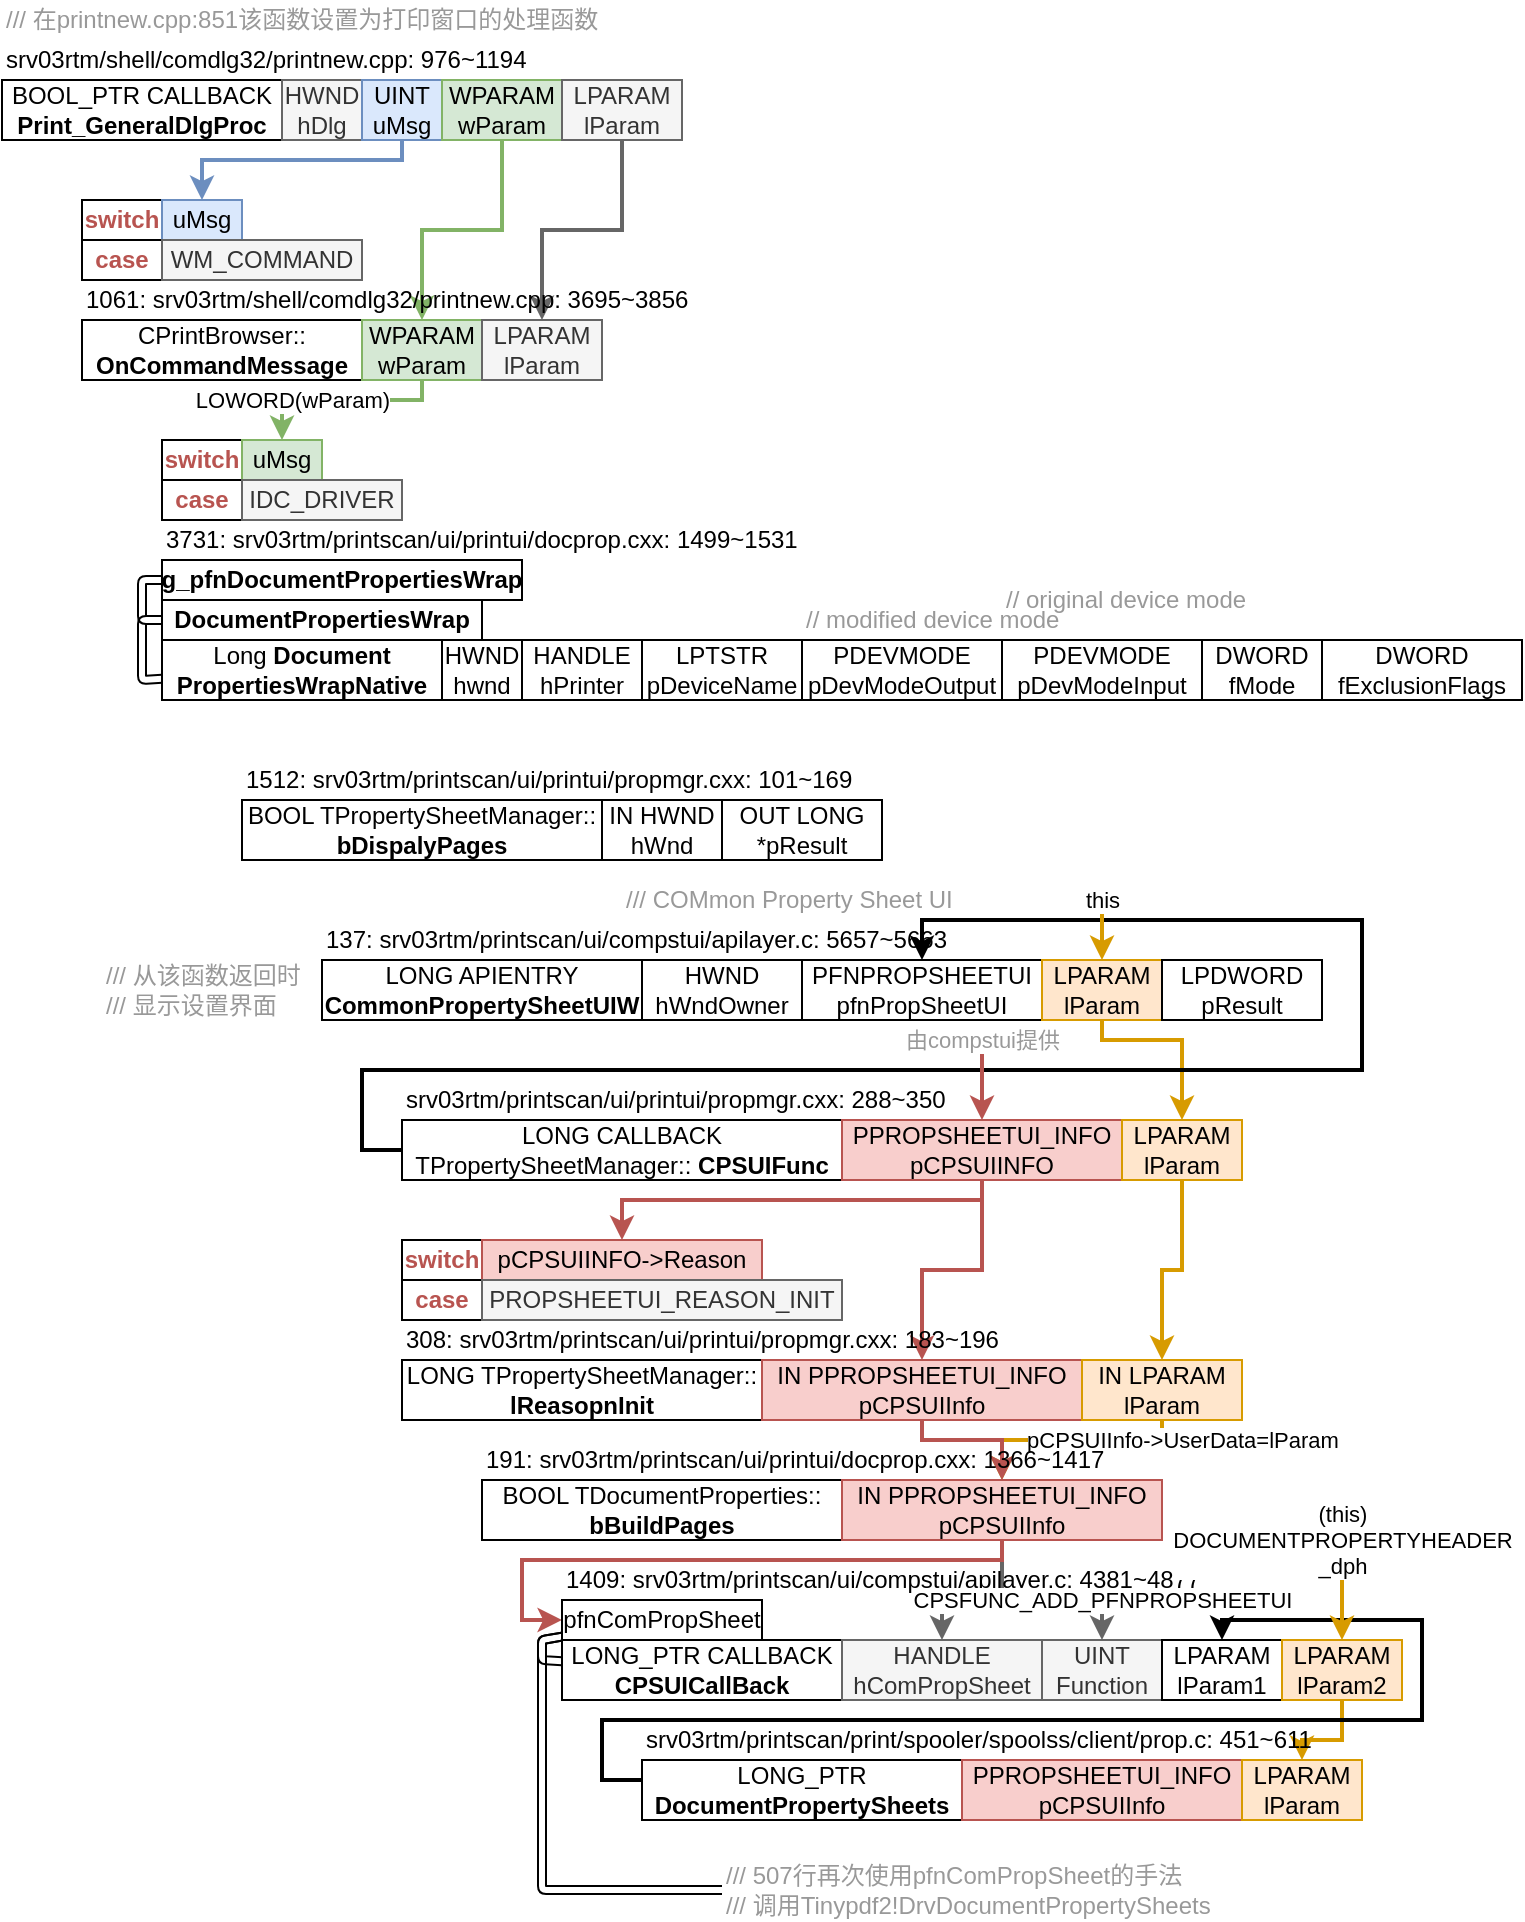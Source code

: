 <mxfile compressed="false" version="13.3.9" type="device">
  <diagram id="AeJixdXfKZg__O0e1zei" name="Page-1">
    <mxGraphModel dx="1221" dy="748" grid="1" gridSize="10" guides="0" tooltips="1" connect="1" arrows="1" fold="1" page="1" pageScale="1" pageWidth="850" pageHeight="1100" math="0" shadow="0">
      <root>
        <mxCell id="0" />
        <mxCell id="1" parent="0" />
        <mxCell id="GL7Cq1kSh6y_qz7vDYO7-104" style="edgeStyle=orthogonalEdgeStyle;rounded=0;orthogonalLoop=1;jettySize=auto;html=1;strokeWidth=2;fillColor=#f5f5f5;strokeColor=#666666;" edge="1" parent="1" source="GL7Cq1kSh6y_qz7vDYO7-89" target="GL7Cq1kSh6y_qz7vDYO7-97">
          <mxGeometry relative="1" as="geometry">
            <Array as="points">
              <mxPoint x="580" y="840" />
              <mxPoint x="550" y="840" />
            </Array>
          </mxGeometry>
        </mxCell>
        <mxCell id="GL7Cq1kSh6y_qz7vDYO7-2" value="BOOL_PTR CALLBACK &lt;b&gt;Print_GeneralDlgProc&lt;/b&gt;" style="rounded=0;whiteSpace=wrap;html=1;" vertex="1" parent="1">
          <mxGeometry x="80" y="80" width="140" height="30" as="geometry" />
        </mxCell>
        <mxCell id="GL7Cq1kSh6y_qz7vDYO7-3" value="srv03rtm/shell/comdlg32/printnew.cpp: 976~1194" style="text;html=1;align=left;verticalAlign=middle;resizable=0;points=[];autosize=1;" vertex="1" parent="1">
          <mxGeometry x="80" y="60" width="280" height="20" as="geometry" />
        </mxCell>
        <mxCell id="GL7Cq1kSh6y_qz7vDYO7-4" value="HWND hDlg" style="rounded=0;whiteSpace=wrap;html=1;fillColor=#f5f5f5;strokeColor=#666666;fontColor=#333333;" vertex="1" parent="1">
          <mxGeometry x="220" y="80" width="40" height="30" as="geometry" />
        </mxCell>
        <mxCell id="GL7Cq1kSh6y_qz7vDYO7-15" style="edgeStyle=orthogonalEdgeStyle;rounded=0;orthogonalLoop=1;jettySize=auto;html=1;strokeWidth=2;fillColor=#dae8fc;strokeColor=#6c8ebf;" edge="1" parent="1" source="GL7Cq1kSh6y_qz7vDYO7-5" target="GL7Cq1kSh6y_qz7vDYO7-14">
          <mxGeometry relative="1" as="geometry">
            <Array as="points">
              <mxPoint x="280" y="120" />
              <mxPoint x="180" y="120" />
            </Array>
          </mxGeometry>
        </mxCell>
        <mxCell id="GL7Cq1kSh6y_qz7vDYO7-5" value="UINT uMsg" style="rounded=0;whiteSpace=wrap;html=1;fillColor=#dae8fc;strokeColor=#6c8ebf;" vertex="1" parent="1">
          <mxGeometry x="260" y="80" width="40" height="30" as="geometry" />
        </mxCell>
        <mxCell id="GL7Cq1kSh6y_qz7vDYO7-20" style="edgeStyle=orthogonalEdgeStyle;rounded=0;orthogonalLoop=1;jettySize=auto;html=1;strokeWidth=2;fillColor=#d5e8d4;strokeColor=#82b366;" edge="1" parent="1" source="GL7Cq1kSh6y_qz7vDYO7-6" target="GL7Cq1kSh6y_qz7vDYO7-18">
          <mxGeometry relative="1" as="geometry" />
        </mxCell>
        <mxCell id="GL7Cq1kSh6y_qz7vDYO7-6" value="WPARAM wParam" style="rounded=0;whiteSpace=wrap;html=1;fillColor=#d5e8d4;strokeColor=#82b366;" vertex="1" parent="1">
          <mxGeometry x="300" y="80" width="60" height="30" as="geometry" />
        </mxCell>
        <mxCell id="GL7Cq1kSh6y_qz7vDYO7-21" style="edgeStyle=orthogonalEdgeStyle;rounded=0;orthogonalLoop=1;jettySize=auto;html=1;strokeWidth=2;fillColor=#f5f5f5;strokeColor=#666666;" edge="1" parent="1" source="GL7Cq1kSh6y_qz7vDYO7-7" target="GL7Cq1kSh6y_qz7vDYO7-19">
          <mxGeometry relative="1" as="geometry" />
        </mxCell>
        <mxCell id="GL7Cq1kSh6y_qz7vDYO7-7" value="LPARAM lParam" style="rounded=0;whiteSpace=wrap;html=1;fillColor=#f5f5f5;strokeColor=#666666;fontColor=#333333;" vertex="1" parent="1">
          <mxGeometry x="360" y="80" width="60" height="30" as="geometry" />
        </mxCell>
        <mxCell id="GL7Cq1kSh6y_qz7vDYO7-8" value="&lt;font color=&quot;#999999&quot;&gt;/// 在printnew.cpp:851该函数设置为打印窗口的处理函数&lt;/font&gt;" style="text;html=1;align=left;verticalAlign=middle;resizable=0;points=[];autosize=1;" vertex="1" parent="1">
          <mxGeometry x="80" y="40" width="310" height="20" as="geometry" />
        </mxCell>
        <mxCell id="GL7Cq1kSh6y_qz7vDYO7-9" value="CPrintBrowser:: &lt;b&gt;OnCommandMessage&lt;/b&gt;" style="rounded=0;whiteSpace=wrap;html=1;" vertex="1" parent="1">
          <mxGeometry x="120" y="200" width="140" height="30" as="geometry" />
        </mxCell>
        <mxCell id="GL7Cq1kSh6y_qz7vDYO7-12" value="1061: srv03rtm/shell/comdlg32/printnew.cpp: 3695~3856" style="text;html=1;align=left;verticalAlign=middle;resizable=0;points=[];autosize=1;" vertex="1" parent="1">
          <mxGeometry x="120" y="180" width="320" height="20" as="geometry" />
        </mxCell>
        <mxCell id="GL7Cq1kSh6y_qz7vDYO7-13" value="&lt;b&gt;&lt;font color=&quot;#b85450&quot;&gt;switch&lt;/font&gt;&lt;/b&gt;" style="rounded=0;whiteSpace=wrap;html=1;" vertex="1" parent="1">
          <mxGeometry x="120" y="140" width="40" height="20" as="geometry" />
        </mxCell>
        <mxCell id="GL7Cq1kSh6y_qz7vDYO7-14" value="uMsg" style="rounded=0;whiteSpace=wrap;html=1;fillColor=#dae8fc;strokeColor=#6c8ebf;" vertex="1" parent="1">
          <mxGeometry x="160" y="140" width="40" height="20" as="geometry" />
        </mxCell>
        <mxCell id="GL7Cq1kSh6y_qz7vDYO7-16" value="&lt;b&gt;&lt;font color=&quot;#b85450&quot;&gt;case&lt;/font&gt;&lt;/b&gt;" style="rounded=0;whiteSpace=wrap;html=1;" vertex="1" parent="1">
          <mxGeometry x="120" y="160" width="40" height="20" as="geometry" />
        </mxCell>
        <mxCell id="GL7Cq1kSh6y_qz7vDYO7-17" value="WM_COMMAND" style="rounded=0;whiteSpace=wrap;html=1;fillColor=#f5f5f5;strokeColor=#666666;fontColor=#333333;" vertex="1" parent="1">
          <mxGeometry x="160" y="160" width="100" height="20" as="geometry" />
        </mxCell>
        <mxCell id="GL7Cq1kSh6y_qz7vDYO7-27" value="LOWORD(wParam)" style="edgeStyle=orthogonalEdgeStyle;rounded=0;orthogonalLoop=1;jettySize=auto;html=1;strokeWidth=2;fillColor=#d5e8d4;strokeColor=#82b366;" edge="1" parent="1" source="GL7Cq1kSh6y_qz7vDYO7-18" target="GL7Cq1kSh6y_qz7vDYO7-24">
          <mxGeometry x="0.5" relative="1" as="geometry">
            <Array as="points">
              <mxPoint x="290" y="240" />
              <mxPoint x="220" y="240" />
            </Array>
            <mxPoint as="offset" />
          </mxGeometry>
        </mxCell>
        <mxCell id="GL7Cq1kSh6y_qz7vDYO7-18" value="WPARAM wParam" style="rounded=0;whiteSpace=wrap;html=1;fillColor=#d5e8d4;strokeColor=#82b366;" vertex="1" parent="1">
          <mxGeometry x="260" y="200" width="60" height="30" as="geometry" />
        </mxCell>
        <mxCell id="GL7Cq1kSh6y_qz7vDYO7-19" value="LPARAM lParam" style="rounded=0;whiteSpace=wrap;html=1;fillColor=#f5f5f5;strokeColor=#666666;fontColor=#333333;" vertex="1" parent="1">
          <mxGeometry x="320" y="200" width="60" height="30" as="geometry" />
        </mxCell>
        <mxCell id="GL7Cq1kSh6y_qz7vDYO7-23" value="&lt;b&gt;&lt;font color=&quot;#b85450&quot;&gt;switch&lt;/font&gt;&lt;/b&gt;" style="rounded=0;whiteSpace=wrap;html=1;" vertex="1" parent="1">
          <mxGeometry x="160" y="260" width="40" height="20" as="geometry" />
        </mxCell>
        <mxCell id="GL7Cq1kSh6y_qz7vDYO7-24" value="uMsg" style="rounded=0;whiteSpace=wrap;html=1;fillColor=#d5e8d4;strokeColor=#82b366;" vertex="1" parent="1">
          <mxGeometry x="200" y="260" width="40" height="20" as="geometry" />
        </mxCell>
        <mxCell id="GL7Cq1kSh6y_qz7vDYO7-25" value="&lt;b&gt;&lt;font color=&quot;#b85450&quot;&gt;case&lt;/font&gt;&lt;/b&gt;" style="rounded=0;whiteSpace=wrap;html=1;" vertex="1" parent="1">
          <mxGeometry x="160" y="280" width="40" height="20" as="geometry" />
        </mxCell>
        <mxCell id="GL7Cq1kSh6y_qz7vDYO7-26" value="IDC_DRIVER" style="rounded=0;whiteSpace=wrap;html=1;fillColor=#f5f5f5;strokeColor=#666666;fontColor=#333333;" vertex="1" parent="1">
          <mxGeometry x="200" y="280" width="80" height="20" as="geometry" />
        </mxCell>
        <mxCell id="GL7Cq1kSh6y_qz7vDYO7-28" value="&lt;b&gt;g_pfnDocumentPropertiesWrap&lt;/b&gt;" style="rounded=0;whiteSpace=wrap;html=1;" vertex="1" parent="1">
          <mxGeometry x="160" y="320" width="180" height="20" as="geometry" />
        </mxCell>
        <mxCell id="GL7Cq1kSh6y_qz7vDYO7-29" value="&lt;b&gt;DocumentPropertiesWrap&lt;/b&gt;" style="rounded=0;whiteSpace=wrap;html=1;" vertex="1" parent="1">
          <mxGeometry x="160" y="340" width="160" height="20" as="geometry" />
        </mxCell>
        <mxCell id="GL7Cq1kSh6y_qz7vDYO7-30" value="Long &lt;b&gt;Document&lt;br&gt;PropertiesWrapNative&lt;/b&gt;" style="rounded=0;whiteSpace=wrap;html=1;" vertex="1" parent="1">
          <mxGeometry x="160" y="360" width="140" height="30" as="geometry" />
        </mxCell>
        <mxCell id="GL7Cq1kSh6y_qz7vDYO7-31" value="" style="shape=link;html=1;strokeWidth=1;" edge="1" parent="1" source="GL7Cq1kSh6y_qz7vDYO7-28" target="GL7Cq1kSh6y_qz7vDYO7-29">
          <mxGeometry width="100" relative="1" as="geometry">
            <mxPoint x="360" y="310" as="sourcePoint" />
            <mxPoint x="390" y="330" as="targetPoint" />
            <Array as="points">
              <mxPoint x="150" y="330" />
              <mxPoint x="150" y="350" />
            </Array>
          </mxGeometry>
        </mxCell>
        <mxCell id="GL7Cq1kSh6y_qz7vDYO7-32" value="" style="shape=link;html=1;strokeWidth=1;" edge="1" parent="1" source="GL7Cq1kSh6y_qz7vDYO7-29" target="GL7Cq1kSh6y_qz7vDYO7-30">
          <mxGeometry width="100" relative="1" as="geometry">
            <mxPoint x="160" y="350" as="sourcePoint" />
            <mxPoint x="160" y="370" as="targetPoint" />
            <Array as="points">
              <mxPoint x="150" y="350" />
              <mxPoint x="150" y="380" />
            </Array>
          </mxGeometry>
        </mxCell>
        <mxCell id="GL7Cq1kSh6y_qz7vDYO7-33" value="HWND hwnd" style="rounded=0;whiteSpace=wrap;html=1;" vertex="1" parent="1">
          <mxGeometry x="300" y="360" width="40" height="30" as="geometry" />
        </mxCell>
        <mxCell id="GL7Cq1kSh6y_qz7vDYO7-34" value="HANDLE hPrinter" style="rounded=0;whiteSpace=wrap;html=1;" vertex="1" parent="1">
          <mxGeometry x="340" y="360" width="60" height="30" as="geometry" />
        </mxCell>
        <mxCell id="GL7Cq1kSh6y_qz7vDYO7-35" value="LPTSTR pDeviceName" style="rounded=0;whiteSpace=wrap;html=1;" vertex="1" parent="1">
          <mxGeometry x="400" y="360" width="80" height="30" as="geometry" />
        </mxCell>
        <mxCell id="GL7Cq1kSh6y_qz7vDYO7-36" value="PDEVMODE pDevModeOutput" style="rounded=0;whiteSpace=wrap;html=1;" vertex="1" parent="1">
          <mxGeometry x="480" y="360" width="100" height="30" as="geometry" />
        </mxCell>
        <mxCell id="GL7Cq1kSh6y_qz7vDYO7-37" value="PDEVMODE pDevModeInput" style="rounded=0;whiteSpace=wrap;html=1;" vertex="1" parent="1">
          <mxGeometry x="580" y="360" width="100" height="30" as="geometry" />
        </mxCell>
        <mxCell id="GL7Cq1kSh6y_qz7vDYO7-39" value="DWORD fMode" style="rounded=0;whiteSpace=wrap;html=1;" vertex="1" parent="1">
          <mxGeometry x="680" y="360" width="60" height="30" as="geometry" />
        </mxCell>
        <mxCell id="GL7Cq1kSh6y_qz7vDYO7-40" value="DWORD fExclusionFlags" style="rounded=0;whiteSpace=wrap;html=1;" vertex="1" parent="1">
          <mxGeometry x="740" y="360" width="100" height="30" as="geometry" />
        </mxCell>
        <mxCell id="GL7Cq1kSh6y_qz7vDYO7-41" value="&lt;font color=&quot;#999999&quot;&gt;// modified device mode&lt;/font&gt;" style="text;html=1;align=left;verticalAlign=middle;resizable=0;points=[];autosize=1;" vertex="1" parent="1">
          <mxGeometry x="480" y="340" width="140" height="20" as="geometry" />
        </mxCell>
        <mxCell id="GL7Cq1kSh6y_qz7vDYO7-42" value="&lt;font color=&quot;#999999&quot;&gt;// original device mode&lt;/font&gt;" style="text;html=1;align=left;verticalAlign=middle;resizable=0;points=[];autosize=1;" vertex="1" parent="1">
          <mxGeometry x="580" y="330" width="140" height="20" as="geometry" />
        </mxCell>
        <mxCell id="GL7Cq1kSh6y_qz7vDYO7-43" value="3731: srv03rtm/printscan/ui/printui/docprop.cxx: 1499~1531" style="text;html=1;align=left;verticalAlign=middle;resizable=0;points=[];autosize=1;" vertex="1" parent="1">
          <mxGeometry x="160" y="300" width="330" height="20" as="geometry" />
        </mxCell>
        <mxCell id="GL7Cq1kSh6y_qz7vDYO7-45" value="BOOL TPropertySheetManager:: &lt;b&gt;bDispalyPages&lt;/b&gt;" style="rounded=0;whiteSpace=wrap;html=1;" vertex="1" parent="1">
          <mxGeometry x="200" y="440" width="180" height="30" as="geometry" />
        </mxCell>
        <mxCell id="GL7Cq1kSh6y_qz7vDYO7-46" value="IN HWND hWnd" style="rounded=0;whiteSpace=wrap;html=1;" vertex="1" parent="1">
          <mxGeometry x="380" y="440" width="60" height="30" as="geometry" />
        </mxCell>
        <mxCell id="GL7Cq1kSh6y_qz7vDYO7-47" value="OUT LONG *pResult" style="rounded=0;whiteSpace=wrap;html=1;" vertex="1" parent="1">
          <mxGeometry x="440" y="440" width="80" height="30" as="geometry" />
        </mxCell>
        <mxCell id="GL7Cq1kSh6y_qz7vDYO7-48" value="1512: srv03rtm/printscan/ui/printui/propmgr.cxx: 101~169" style="text;html=1;align=left;verticalAlign=middle;resizable=0;points=[];autosize=1;" vertex="1" parent="1">
          <mxGeometry x="200" y="420" width="320" height="20" as="geometry" />
        </mxCell>
        <mxCell id="GL7Cq1kSh6y_qz7vDYO7-49" value="LONG APIENTRY&lt;b&gt; CommonPropertySheetUIW&lt;/b&gt;" style="rounded=0;whiteSpace=wrap;html=1;" vertex="1" parent="1">
          <mxGeometry x="240" y="520" width="160" height="30" as="geometry" />
        </mxCell>
        <mxCell id="GL7Cq1kSh6y_qz7vDYO7-50" value="137: srv03rtm/printscan/ui/compstui/apilayer.c: 5657~5663" style="text;html=1;align=left;verticalAlign=middle;resizable=0;points=[];autosize=1;" vertex="1" parent="1">
          <mxGeometry x="240" y="500" width="330" height="20" as="geometry" />
        </mxCell>
        <mxCell id="GL7Cq1kSh6y_qz7vDYO7-51" value="&lt;font color=&quot;#999999&quot;&gt;/// COMmon Property Sheet UI&lt;/font&gt;" style="text;html=1;align=left;verticalAlign=middle;resizable=0;points=[];autosize=1;" vertex="1" parent="1">
          <mxGeometry x="390" y="480" width="180" height="20" as="geometry" />
        </mxCell>
        <mxCell id="GL7Cq1kSh6y_qz7vDYO7-52" value="HWND hWndOwner" style="rounded=0;whiteSpace=wrap;html=1;" vertex="1" parent="1">
          <mxGeometry x="400" y="520" width="80" height="30" as="geometry" />
        </mxCell>
        <mxCell id="GL7Cq1kSh6y_qz7vDYO7-53" value="PFNPROPSHEETUI pfnPropSheetUI" style="rounded=0;whiteSpace=wrap;html=1;" vertex="1" parent="1">
          <mxGeometry x="480" y="520" width="120" height="30" as="geometry" />
        </mxCell>
        <mxCell id="GL7Cq1kSh6y_qz7vDYO7-64" style="edgeStyle=orthogonalEdgeStyle;rounded=0;orthogonalLoop=1;jettySize=auto;html=1;strokeWidth=2;fillColor=#ffe6cc;strokeColor=#d79b00;" edge="1" parent="1" source="GL7Cq1kSh6y_qz7vDYO7-54" target="GL7Cq1kSh6y_qz7vDYO7-62">
          <mxGeometry relative="1" as="geometry">
            <Array as="points">
              <mxPoint x="630" y="560" />
              <mxPoint x="670" y="560" />
            </Array>
          </mxGeometry>
        </mxCell>
        <mxCell id="GL7Cq1kSh6y_qz7vDYO7-54" value="LPARAM lParam" style="rounded=0;whiteSpace=wrap;html=1;fillColor=#ffe6cc;strokeColor=#d79b00;" vertex="1" parent="1">
          <mxGeometry x="600" y="520" width="60" height="30" as="geometry" />
        </mxCell>
        <mxCell id="GL7Cq1kSh6y_qz7vDYO7-55" value="LPDWORD pResult" style="rounded=0;whiteSpace=wrap;html=1;" vertex="1" parent="1">
          <mxGeometry x="660" y="520" width="80" height="30" as="geometry" />
        </mxCell>
        <mxCell id="GL7Cq1kSh6y_qz7vDYO7-60" style="edgeStyle=orthogonalEdgeStyle;rounded=0;orthogonalLoop=1;jettySize=auto;html=1;strokeWidth=2;" edge="1" parent="1" source="GL7Cq1kSh6y_qz7vDYO7-56" target="GL7Cq1kSh6y_qz7vDYO7-53">
          <mxGeometry relative="1" as="geometry">
            <Array as="points">
              <mxPoint x="260" y="615" />
              <mxPoint x="260" y="575" />
              <mxPoint x="760" y="575" />
              <mxPoint x="760" y="500" />
              <mxPoint x="540" y="500" />
            </Array>
          </mxGeometry>
        </mxCell>
        <mxCell id="GL7Cq1kSh6y_qz7vDYO7-56" value="LONG CALLBACK TPropertySheetManager:: &lt;b&gt;CPSUIFunc&lt;/b&gt;" style="rounded=0;whiteSpace=wrap;html=1;" vertex="1" parent="1">
          <mxGeometry x="280" y="600" width="220" height="30" as="geometry" />
        </mxCell>
        <mxCell id="GL7Cq1kSh6y_qz7vDYO7-80" style="edgeStyle=orthogonalEdgeStyle;rounded=0;orthogonalLoop=1;jettySize=auto;html=1;strokeWidth=2;fillColor=#f8cecc;strokeColor=#b85450;" edge="1" parent="1" source="GL7Cq1kSh6y_qz7vDYO7-61" target="GL7Cq1kSh6y_qz7vDYO7-75">
          <mxGeometry relative="1" as="geometry">
            <Array as="points">
              <mxPoint x="570" y="640" />
              <mxPoint x="390" y="640" />
            </Array>
          </mxGeometry>
        </mxCell>
        <mxCell id="GL7Cq1kSh6y_qz7vDYO7-86" style="edgeStyle=orthogonalEdgeStyle;rounded=0;orthogonalLoop=1;jettySize=auto;html=1;strokeWidth=2;fillColor=#f8cecc;strokeColor=#b85450;" edge="1" parent="1" source="GL7Cq1kSh6y_qz7vDYO7-61" target="GL7Cq1kSh6y_qz7vDYO7-83">
          <mxGeometry relative="1" as="geometry" />
        </mxCell>
        <mxCell id="GL7Cq1kSh6y_qz7vDYO7-61" value="PPROPSHEETUI_INFO pCPSUIINFO" style="rounded=0;whiteSpace=wrap;html=1;fillColor=#f8cecc;strokeColor=#b85450;" vertex="1" parent="1">
          <mxGeometry x="500" y="600" width="140" height="30" as="geometry" />
        </mxCell>
        <mxCell id="GL7Cq1kSh6y_qz7vDYO7-85" style="edgeStyle=orthogonalEdgeStyle;rounded=0;orthogonalLoop=1;jettySize=auto;html=1;strokeWidth=2;fillColor=#ffe6cc;strokeColor=#d79b00;" edge="1" parent="1" source="GL7Cq1kSh6y_qz7vDYO7-62" target="GL7Cq1kSh6y_qz7vDYO7-84">
          <mxGeometry relative="1" as="geometry" />
        </mxCell>
        <mxCell id="GL7Cq1kSh6y_qz7vDYO7-62" value="LPARAM lParam" style="rounded=0;whiteSpace=wrap;html=1;fillColor=#ffe6cc;strokeColor=#d79b00;" vertex="1" parent="1">
          <mxGeometry x="640" y="600" width="60" height="30" as="geometry" />
        </mxCell>
        <mxCell id="GL7Cq1kSh6y_qz7vDYO7-63" value="this" style="endArrow=classic;html=1;strokeWidth=2;fillColor=#ffe6cc;strokeColor=#d79b00;" edge="1" parent="1" target="GL7Cq1kSh6y_qz7vDYO7-54">
          <mxGeometry x="-1" width="50" height="50" relative="1" as="geometry">
            <mxPoint x="630" y="490" as="sourcePoint" />
            <mxPoint x="660" y="670" as="targetPoint" />
            <mxPoint as="offset" />
          </mxGeometry>
        </mxCell>
        <mxCell id="GL7Cq1kSh6y_qz7vDYO7-65" value="srv03rtm/printscan/ui/printui/propmgr.cxx: 288~350" style="text;html=1;align=left;verticalAlign=middle;resizable=0;points=[];autosize=1;" vertex="1" parent="1">
          <mxGeometry x="280" y="580" width="290" height="20" as="geometry" />
        </mxCell>
        <mxCell id="GL7Cq1kSh6y_qz7vDYO7-74" value="&lt;b&gt;&lt;font color=&quot;#b85450&quot;&gt;switch&lt;/font&gt;&lt;/b&gt;" style="rounded=0;whiteSpace=wrap;html=1;" vertex="1" parent="1">
          <mxGeometry x="280" y="660" width="40" height="20" as="geometry" />
        </mxCell>
        <mxCell id="GL7Cq1kSh6y_qz7vDYO7-75" value="pCPSUIINFO-&amp;gt;Reason" style="rounded=0;whiteSpace=wrap;html=1;fillColor=#f8cecc;strokeColor=#b85450;" vertex="1" parent="1">
          <mxGeometry x="320" y="660" width="140" height="20" as="geometry" />
        </mxCell>
        <mxCell id="GL7Cq1kSh6y_qz7vDYO7-76" value="&lt;b&gt;&lt;font color=&quot;#b85450&quot;&gt;case&lt;/font&gt;&lt;/b&gt;" style="rounded=0;whiteSpace=wrap;html=1;" vertex="1" parent="1">
          <mxGeometry x="280" y="680" width="40" height="20" as="geometry" />
        </mxCell>
        <mxCell id="GL7Cq1kSh6y_qz7vDYO7-77" value="PROPSHEETUI_REASON_INIT" style="rounded=0;whiteSpace=wrap;html=1;fillColor=#f5f5f5;strokeColor=#666666;fontColor=#333333;" vertex="1" parent="1">
          <mxGeometry x="320" y="680" width="180" height="20" as="geometry" />
        </mxCell>
        <mxCell id="GL7Cq1kSh6y_qz7vDYO7-81" value="LONG TPropertySheetManager:: &lt;b&gt;lReasopnInit&lt;/b&gt;" style="rounded=0;whiteSpace=wrap;html=1;" vertex="1" parent="1">
          <mxGeometry x="280" y="720" width="180" height="30" as="geometry" />
        </mxCell>
        <mxCell id="GL7Cq1kSh6y_qz7vDYO7-82" value="308: srv03rtm/printscan/ui/printui/propmgr.cxx: 183~196" style="text;html=1;align=left;verticalAlign=middle;resizable=0;points=[];autosize=1;" vertex="1" parent="1">
          <mxGeometry x="280" y="700" width="310" height="20" as="geometry" />
        </mxCell>
        <mxCell id="GL7Cq1kSh6y_qz7vDYO7-83" value="IN PPROPSHEETUI_INFO pCPSUIInfo" style="rounded=0;whiteSpace=wrap;html=1;fillColor=#f8cecc;strokeColor=#b85450;" vertex="1" parent="1">
          <mxGeometry x="460" y="720" width="160" height="30" as="geometry" />
        </mxCell>
        <mxCell id="GL7Cq1kSh6y_qz7vDYO7-91" value="pCPSUIInfo-&amp;gt;UserData=lParam" style="edgeStyle=orthogonalEdgeStyle;rounded=0;orthogonalLoop=1;jettySize=auto;html=1;strokeWidth=2;fillColor=#ffe6cc;strokeColor=#d79b00;" edge="1" parent="1" source="GL7Cq1kSh6y_qz7vDYO7-84" target="GL7Cq1kSh6y_qz7vDYO7-89">
          <mxGeometry x="-0.818" y="10" relative="1" as="geometry">
            <Array as="points">
              <mxPoint x="660" y="760" />
              <mxPoint x="580" y="760" />
            </Array>
            <mxPoint x="10" y="-10" as="offset" />
          </mxGeometry>
        </mxCell>
        <mxCell id="GL7Cq1kSh6y_qz7vDYO7-84" value="IN LPARAM lParam" style="rounded=0;whiteSpace=wrap;html=1;fillColor=#ffe6cc;strokeColor=#d79b00;" vertex="1" parent="1">
          <mxGeometry x="620" y="720" width="80" height="30" as="geometry" />
        </mxCell>
        <mxCell id="GL7Cq1kSh6y_qz7vDYO7-87" value="BOOL TDocumentProperties:: &lt;b&gt;bBuildPages&lt;/b&gt;" style="rounded=0;whiteSpace=wrap;html=1;" vertex="1" parent="1">
          <mxGeometry x="320" y="780" width="180" height="30" as="geometry" />
        </mxCell>
        <mxCell id="GL7Cq1kSh6y_qz7vDYO7-93" style="edgeStyle=orthogonalEdgeStyle;rounded=0;orthogonalLoop=1;jettySize=auto;html=1;strokeWidth=2;fillColor=#f8cecc;strokeColor=#b85450;" edge="1" parent="1" source="GL7Cq1kSh6y_qz7vDYO7-89" target="GL7Cq1kSh6y_qz7vDYO7-92">
          <mxGeometry relative="1" as="geometry">
            <Array as="points">
              <mxPoint x="580" y="820" />
              <mxPoint x="340" y="820" />
              <mxPoint x="340" y="850" />
            </Array>
          </mxGeometry>
        </mxCell>
        <mxCell id="GL7Cq1kSh6y_qz7vDYO7-89" value="IN PPROPSHEETUI_INFO pCPSUIInfo" style="rounded=0;whiteSpace=wrap;html=1;fillColor=#f8cecc;strokeColor=#b85450;" vertex="1" parent="1">
          <mxGeometry x="500" y="780" width="160" height="30" as="geometry" />
        </mxCell>
        <mxCell id="GL7Cq1kSh6y_qz7vDYO7-90" style="edgeStyle=orthogonalEdgeStyle;rounded=0;orthogonalLoop=1;jettySize=auto;html=1;strokeWidth=2;fillColor=#f8cecc;strokeColor=#b85450;" edge="1" parent="1" source="GL7Cq1kSh6y_qz7vDYO7-83" target="GL7Cq1kSh6y_qz7vDYO7-89">
          <mxGeometry relative="1" as="geometry">
            <Array as="points">
              <mxPoint x="540" y="760" />
              <mxPoint x="580" y="760" />
            </Array>
          </mxGeometry>
        </mxCell>
        <mxCell id="GL7Cq1kSh6y_qz7vDYO7-92" value="pfnComPropSheet" style="rounded=0;whiteSpace=wrap;html=1;" vertex="1" parent="1">
          <mxGeometry x="360" y="840" width="100" height="20" as="geometry" />
        </mxCell>
        <mxCell id="GL7Cq1kSh6y_qz7vDYO7-94" value="LONG_PTR CALLBACK &lt;b&gt;CPSUICallBack&lt;/b&gt;" style="rounded=0;whiteSpace=wrap;html=1;" vertex="1" parent="1">
          <mxGeometry x="360" y="860" width="140" height="30" as="geometry" />
        </mxCell>
        <mxCell id="GL7Cq1kSh6y_qz7vDYO7-95" value="" style="shape=link;html=1;strokeWidth=1;" edge="1" parent="1" source="GL7Cq1kSh6y_qz7vDYO7-92" target="GL7Cq1kSh6y_qz7vDYO7-94">
          <mxGeometry width="100" relative="1" as="geometry">
            <mxPoint x="360" y="870" as="sourcePoint" />
            <mxPoint x="460" y="870" as="targetPoint" />
            <Array as="points">
              <mxPoint x="350" y="860" />
              <mxPoint x="350" y="870" />
            </Array>
          </mxGeometry>
        </mxCell>
        <mxCell id="GL7Cq1kSh6y_qz7vDYO7-96" value="1409: srv03rtm/printscan/ui/compstui/apilayer.c: 4381~4877" style="text;html=1;align=left;verticalAlign=middle;resizable=0;points=[];autosize=1;" vertex="1" parent="1">
          <mxGeometry x="360" y="820" width="330" height="20" as="geometry" />
        </mxCell>
        <mxCell id="GL7Cq1kSh6y_qz7vDYO7-97" value="HANDLE hComPropSheet" style="rounded=0;whiteSpace=wrap;html=1;fillColor=#f5f5f5;strokeColor=#666666;fontColor=#333333;" vertex="1" parent="1">
          <mxGeometry x="500" y="860" width="100" height="30" as="geometry" />
        </mxCell>
        <mxCell id="GL7Cq1kSh6y_qz7vDYO7-98" value="UINT Function" style="rounded=0;whiteSpace=wrap;html=1;fillColor=#f5f5f5;strokeColor=#666666;fontColor=#333333;" vertex="1" parent="1">
          <mxGeometry x="600" y="860" width="60" height="30" as="geometry" />
        </mxCell>
        <mxCell id="GL7Cq1kSh6y_qz7vDYO7-99" value="LPARAM lParam1" style="rounded=0;whiteSpace=wrap;html=1;" vertex="1" parent="1">
          <mxGeometry x="660" y="860" width="60" height="30" as="geometry" />
        </mxCell>
        <mxCell id="GL7Cq1kSh6y_qz7vDYO7-112" style="edgeStyle=orthogonalEdgeStyle;rounded=0;orthogonalLoop=1;jettySize=auto;html=1;strokeWidth=2;fillColor=#ffe6cc;strokeColor=#d79b00;" edge="1" parent="1" source="GL7Cq1kSh6y_qz7vDYO7-100" target="GL7Cq1kSh6y_qz7vDYO7-111">
          <mxGeometry relative="1" as="geometry" />
        </mxCell>
        <mxCell id="GL7Cq1kSh6y_qz7vDYO7-100" value="LPARAM lParam2" style="rounded=0;whiteSpace=wrap;html=1;fillColor=#ffe6cc;strokeColor=#d79b00;" vertex="1" parent="1">
          <mxGeometry x="720" y="860" width="60" height="30" as="geometry" />
        </mxCell>
        <mxCell id="GL7Cq1kSh6y_qz7vDYO7-103" value="&lt;font color=&quot;#999999&quot;&gt;由compstui提供&lt;/font&gt;" style="endArrow=classic;html=1;strokeWidth=2;fillColor=#f8cecc;strokeColor=#b85450;" edge="1" parent="1" target="GL7Cq1kSh6y_qz7vDYO7-61">
          <mxGeometry x="-1" width="50" height="50" relative="1" as="geometry">
            <mxPoint x="570" y="560" as="sourcePoint" />
            <mxPoint x="620" y="660" as="targetPoint" />
            <mxPoint as="offset" />
          </mxGeometry>
        </mxCell>
        <mxCell id="GL7Cq1kSh6y_qz7vDYO7-88" value="191: srv03rtm/printscan/ui/printui/docprop.cxx: 1366~1417" style="text;html=1;align=left;verticalAlign=middle;resizable=0;points=[];autosize=1;" vertex="1" parent="1">
          <mxGeometry x="320" y="760" width="320" height="20" as="geometry" />
        </mxCell>
        <mxCell id="GL7Cq1kSh6y_qz7vDYO7-105" value="CPSFUNC_ADD_PFNPROPSHEETUI" style="endArrow=classic;html=1;strokeWidth=2;fillColor=#f5f5f5;strokeColor=#666666;" edge="1" parent="1">
          <mxGeometry x="-1" width="50" height="50" relative="1" as="geometry">
            <mxPoint x="630" y="840" as="sourcePoint" />
            <mxPoint x="630" y="860" as="targetPoint" />
            <mxPoint as="offset" />
          </mxGeometry>
        </mxCell>
        <mxCell id="GL7Cq1kSh6y_qz7vDYO7-107" style="edgeStyle=orthogonalEdgeStyle;rounded=0;orthogonalLoop=1;jettySize=auto;html=1;strokeWidth=2;" edge="1" parent="1" source="GL7Cq1kSh6y_qz7vDYO7-106" target="GL7Cq1kSh6y_qz7vDYO7-99">
          <mxGeometry relative="1" as="geometry">
            <Array as="points">
              <mxPoint x="380" y="930" />
              <mxPoint x="380" y="900" />
              <mxPoint x="790" y="900" />
              <mxPoint x="790" y="850" />
              <mxPoint x="690" y="850" />
            </Array>
          </mxGeometry>
        </mxCell>
        <mxCell id="GL7Cq1kSh6y_qz7vDYO7-106" value="LONG_PTR &lt;b&gt;DocumentPropertySheets&lt;/b&gt;" style="rounded=0;whiteSpace=wrap;html=1;" vertex="1" parent="1">
          <mxGeometry x="400" y="920" width="160" height="30" as="geometry" />
        </mxCell>
        <mxCell id="GL7Cq1kSh6y_qz7vDYO7-108" value="(this)&lt;br&gt;DOCUMENTPROPERTYHEADER&lt;br&gt;_dph" style="endArrow=classic;html=1;strokeWidth=2;fillColor=#ffe6cc;strokeColor=#d79b00;" edge="1" parent="1" target="GL7Cq1kSh6y_qz7vDYO7-100">
          <mxGeometry x="-1" width="50" height="50" relative="1" as="geometry">
            <mxPoint x="750" y="810" as="sourcePoint" />
            <mxPoint x="810" y="740" as="targetPoint" />
            <mxPoint as="offset" />
          </mxGeometry>
        </mxCell>
        <mxCell id="GL7Cq1kSh6y_qz7vDYO7-109" value="srv03rtm/printscan/print/spooler/spoolss/client/prop.c: 451~611" style="text;html=1;align=left;verticalAlign=middle;resizable=0;points=[];autosize=1;" vertex="1" parent="1">
          <mxGeometry x="400" y="900" width="350" height="20" as="geometry" />
        </mxCell>
        <mxCell id="GL7Cq1kSh6y_qz7vDYO7-110" value="PPROPSHEETUI_INFO pCPSUIInfo" style="rounded=0;whiteSpace=wrap;html=1;fillColor=#f8cecc;strokeColor=#b85450;" vertex="1" parent="1">
          <mxGeometry x="560" y="920" width="140" height="30" as="geometry" />
        </mxCell>
        <mxCell id="GL7Cq1kSh6y_qz7vDYO7-111" value="LPARAM lParam" style="rounded=0;whiteSpace=wrap;html=1;fillColor=#ffe6cc;strokeColor=#d79b00;" vertex="1" parent="1">
          <mxGeometry x="700" y="920" width="60" height="30" as="geometry" />
        </mxCell>
        <mxCell id="GL7Cq1kSh6y_qz7vDYO7-113" value="&lt;font color=&quot;#999999&quot;&gt;/// 507行再次使用pfnComPropSheet的手法&lt;br&gt;&lt;/font&gt;&lt;span style=&quot;color: rgb(153 , 153 , 153)&quot;&gt;/// 调用&lt;/span&gt;&lt;font color=&quot;#999999&quot;&gt;Tinypdf2!DrvDocumentPropertySheets&lt;/font&gt;" style="text;html=1;align=left;verticalAlign=middle;resizable=0;points=[];autosize=1;" vertex="1" parent="1">
          <mxGeometry x="440" y="970" width="260" height="30" as="geometry" />
        </mxCell>
        <mxCell id="GL7Cq1kSh6y_qz7vDYO7-114" value="" style="shape=link;html=1;strokeWidth=1;" edge="1" parent="1" source="GL7Cq1kSh6y_qz7vDYO7-92" target="GL7Cq1kSh6y_qz7vDYO7-113">
          <mxGeometry width="100" relative="1" as="geometry">
            <mxPoint x="360" y="880.003" as="sourcePoint" />
            <mxPoint x="370" y="950" as="targetPoint" />
            <Array as="points">
              <mxPoint x="350" y="860" />
              <mxPoint x="350" y="985" />
            </Array>
          </mxGeometry>
        </mxCell>
        <mxCell id="GL7Cq1kSh6y_qz7vDYO7-115" value="&lt;font color=&quot;#999999&quot;&gt;/// 从该函数返回时&lt;br&gt;/// 显示设置界面&lt;/font&gt;" style="text;html=1;align=left;verticalAlign=middle;resizable=0;points=[];autosize=1;" vertex="1" parent="1">
          <mxGeometry x="130" y="520" width="110" height="30" as="geometry" />
        </mxCell>
      </root>
    </mxGraphModel>
  </diagram>
</mxfile>
